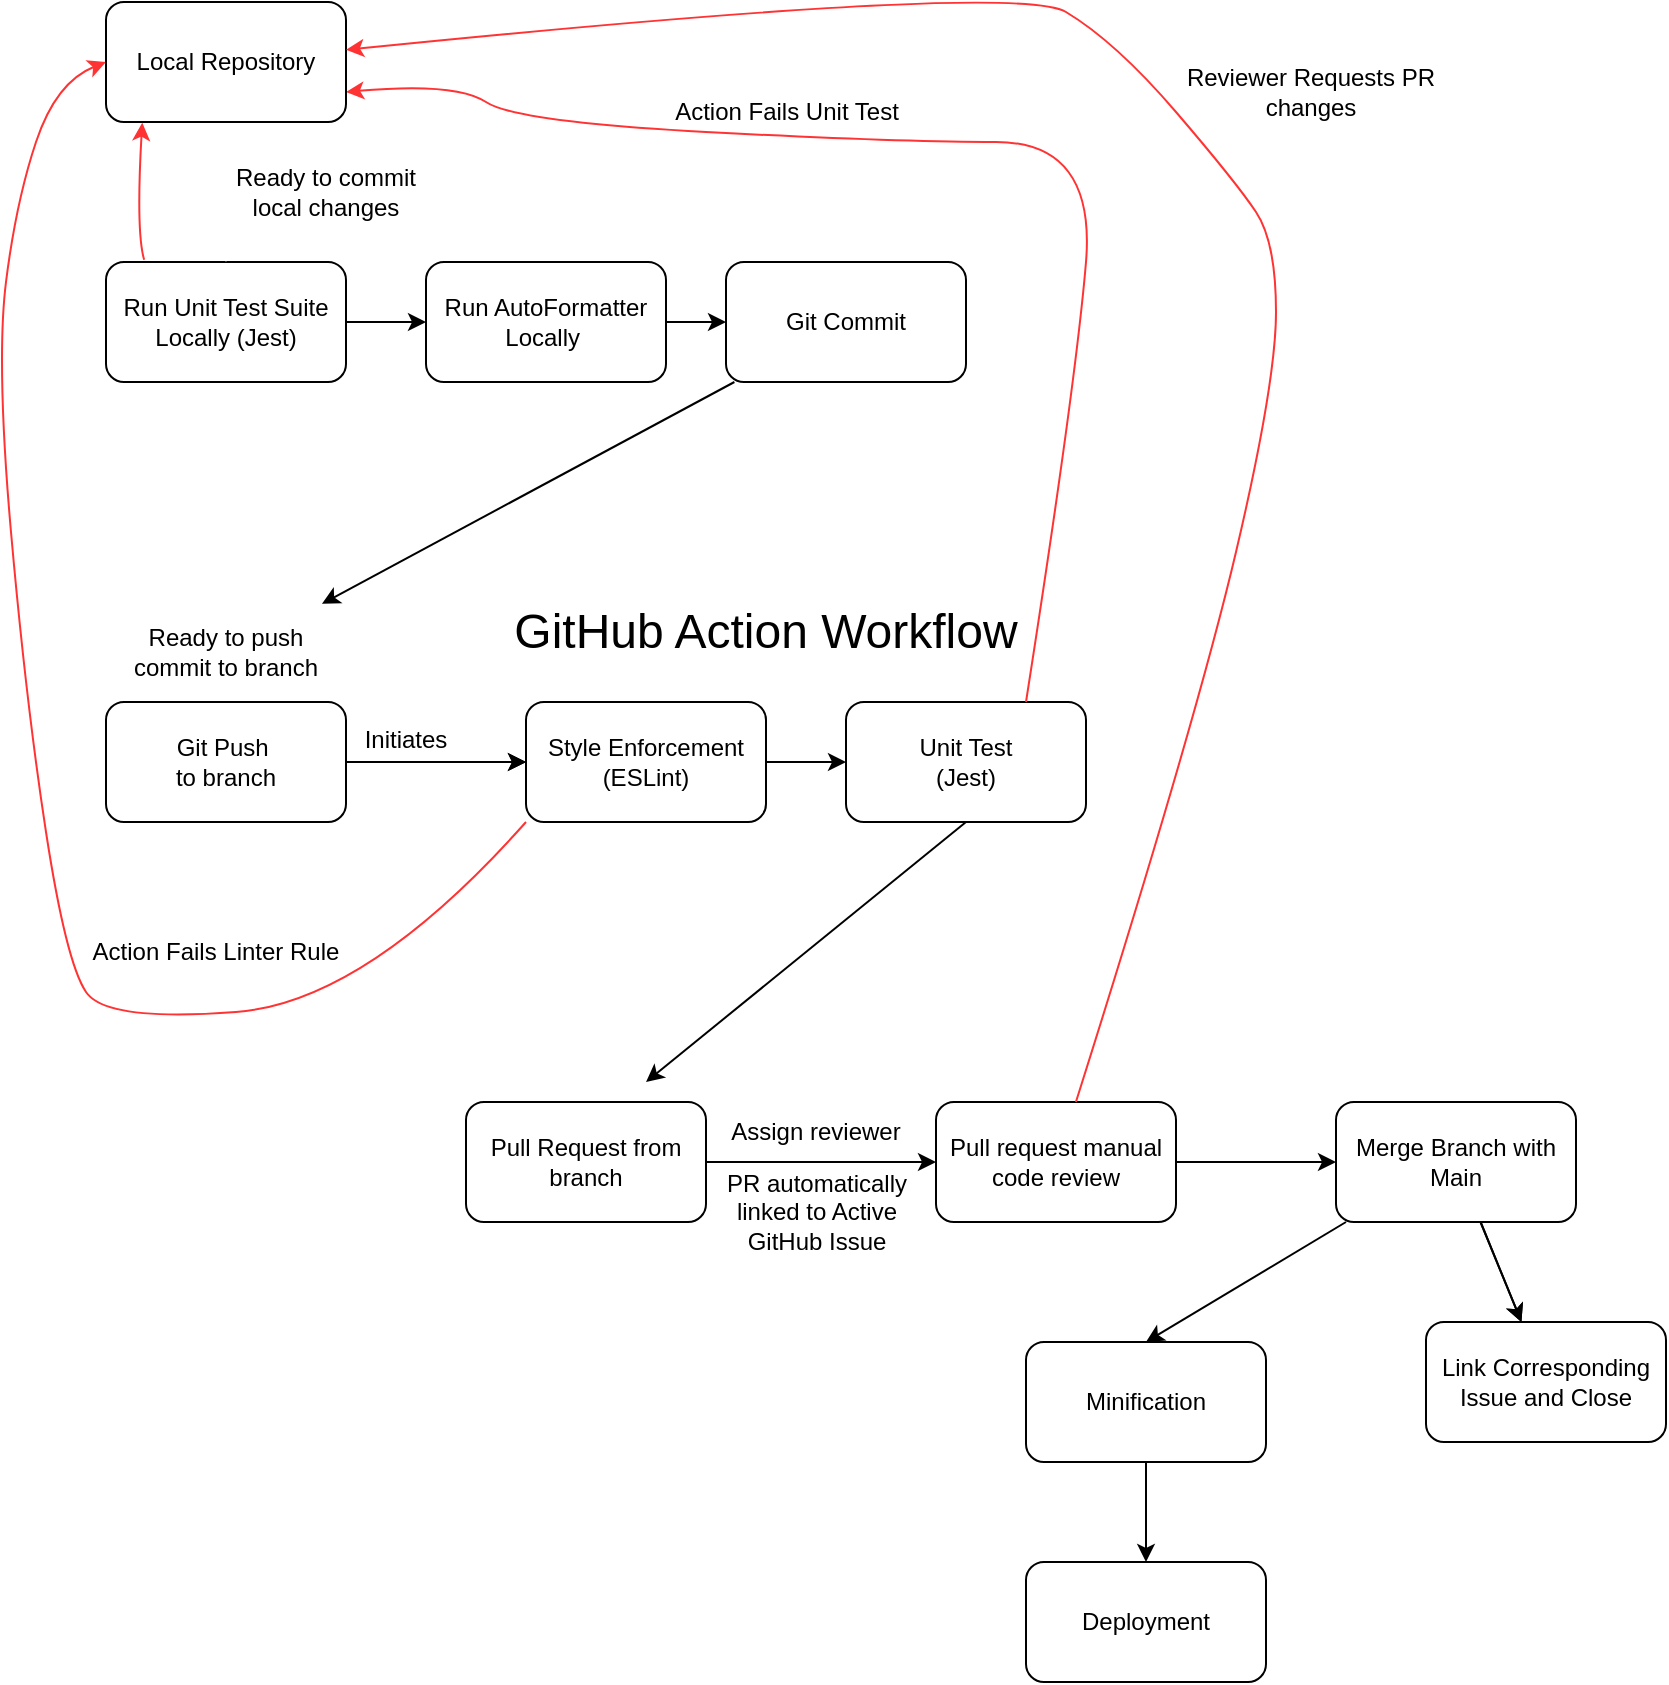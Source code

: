 <mxfile>
    <diagram id="LasZ1wvHTWYzx7lPKC6F" name="Page-1">
        <mxGraphModel dx="1313" dy="744" grid="1" gridSize="10" guides="1" tooltips="1" connect="1" arrows="1" fold="1" page="1" pageScale="1" pageWidth="850" pageHeight="1100" math="0" shadow="0">
            <root>
                <mxCell id="0"/>
                <mxCell id="1" parent="0"/>
                <mxCell id="4" value="" style="edgeStyle=none;html=1;" parent="1" source="2" target="3" edge="1">
                    <mxGeometry relative="1" as="geometry"/>
                </mxCell>
                <mxCell id="22" value="" style="edgeStyle=none;html=1;fontSize=24;" parent="1" source="2" target="3" edge="1">
                    <mxGeometry relative="1" as="geometry"/>
                </mxCell>
                <mxCell id="2" value="Git Push&amp;nbsp;&lt;br&gt;to branch" style="rounded=1;whiteSpace=wrap;html=1;" parent="1" vertex="1">
                    <mxGeometry x="55" y="380" width="120" height="60" as="geometry"/>
                </mxCell>
                <mxCell id="6" value="" style="edgeStyle=none;html=1;" parent="1" source="3" target="5" edge="1">
                    <mxGeometry relative="1" as="geometry"/>
                </mxCell>
                <mxCell id="3" value="Style Enforcement&lt;br&gt;(ESLint)" style="whiteSpace=wrap;html=1;rounded=1;" parent="1" vertex="1">
                    <mxGeometry x="265" y="380" width="120" height="60" as="geometry"/>
                </mxCell>
                <mxCell id="5" value="Unit Test&lt;br&gt;(Jest)" style="whiteSpace=wrap;html=1;rounded=1;" parent="1" vertex="1">
                    <mxGeometry x="425" y="380" width="120" height="60" as="geometry"/>
                </mxCell>
                <mxCell id="11" value="Ready to push commit to branch" style="text;html=1;strokeColor=none;fillColor=none;align=center;verticalAlign=middle;whiteSpace=wrap;rounded=0;" parent="1" vertex="1">
                    <mxGeometry x="60" y="330" width="110" height="50" as="geometry"/>
                </mxCell>
                <mxCell id="12" value="Ready to commit local changes" style="text;html=1;strokeColor=none;fillColor=none;align=center;verticalAlign=middle;whiteSpace=wrap;rounded=0;" parent="1" vertex="1">
                    <mxGeometry x="110" y="100" width="110" height="50" as="geometry"/>
                </mxCell>
                <mxCell id="13" value="&lt;font style=&quot;font-size: 24px;&quot;&gt;GitHub Action Workflow&lt;/font&gt;" style="text;html=1;strokeColor=none;fillColor=none;align=center;verticalAlign=middle;whiteSpace=wrap;rounded=0;" parent="1" vertex="1">
                    <mxGeometry x="255" y="330" width="260" height="30" as="geometry"/>
                </mxCell>
                <mxCell id="20" value="" style="edgeStyle=none;html=1;fontSize=24;" parent="1" source="14" target="19" edge="1">
                    <mxGeometry relative="1" as="geometry"/>
                </mxCell>
                <mxCell id="14" value="Run AutoFormatter Locally&amp;nbsp;" style="rounded=1;whiteSpace=wrap;html=1;" parent="1" vertex="1">
                    <mxGeometry x="215" y="160" width="120" height="60" as="geometry"/>
                </mxCell>
                <mxCell id="17" value="" style="edgeStyle=none;html=1;fontSize=24;" parent="1" source="15" target="14" edge="1">
                    <mxGeometry relative="1" as="geometry"/>
                </mxCell>
                <mxCell id="15" value="Run Unit Test Suite Locally (Jest)" style="rounded=1;whiteSpace=wrap;html=1;" parent="1" vertex="1">
                    <mxGeometry x="55" y="160" width="120" height="60" as="geometry"/>
                </mxCell>
                <mxCell id="21" value="" style="edgeStyle=none;html=1;fontSize=24;entryX=0.936;entryY=0.018;entryDx=0;entryDy=0;entryPerimeter=0;" parent="1" source="19" target="11" edge="1">
                    <mxGeometry relative="1" as="geometry"/>
                </mxCell>
                <mxCell id="19" value="Git Commit" style="whiteSpace=wrap;html=1;rounded=1;" parent="1" vertex="1">
                    <mxGeometry x="365" y="160" width="120" height="60" as="geometry"/>
                </mxCell>
                <mxCell id="23" value="&lt;span style=&quot;font-size: 12px;&quot;&gt;Initiates&lt;/span&gt;" style="text;html=1;strokeColor=none;fillColor=none;align=center;verticalAlign=middle;whiteSpace=wrap;rounded=0;fontSize=24;" parent="1" vertex="1">
                    <mxGeometry x="175" y="380" width="60" height="30" as="geometry"/>
                </mxCell>
                <mxCell id="31" value="" style="edgeStyle=none;html=1;fontSize=12;" parent="1" source="29" target="30" edge="1">
                    <mxGeometry relative="1" as="geometry"/>
                </mxCell>
                <mxCell id="29" value="Pull Request from branch" style="rounded=1;whiteSpace=wrap;html=1;fontSize=12;" parent="1" vertex="1">
                    <mxGeometry x="235" y="580" width="120" height="60" as="geometry"/>
                </mxCell>
                <mxCell id="40" value="" style="edgeStyle=none;html=1;fontSize=12;" parent="1" source="30" target="39" edge="1">
                    <mxGeometry relative="1" as="geometry"/>
                </mxCell>
                <mxCell id="30" value="Pull request manual code review" style="rounded=1;whiteSpace=wrap;html=1;fontSize=12;" parent="1" vertex="1">
                    <mxGeometry x="470" y="580" width="120" height="60" as="geometry"/>
                </mxCell>
                <mxCell id="32" value="Assign reviewer" style="text;html=1;strokeColor=none;fillColor=none;align=center;verticalAlign=middle;whiteSpace=wrap;rounded=0;fontSize=12;" parent="1" vertex="1">
                    <mxGeometry x="360" y="580" width="100" height="30" as="geometry"/>
                </mxCell>
                <mxCell id="34" value="PR automatically linked to Active GitHub Issue" style="text;html=1;strokeColor=none;fillColor=none;align=center;verticalAlign=middle;whiteSpace=wrap;rounded=0;fontSize=12;" parent="1" vertex="1">
                    <mxGeometry x="357.5" y="620" width="105" height="30" as="geometry"/>
                </mxCell>
                <mxCell id="38" value="" style="edgeStyle=none;html=1;fontSize=24;exitX=0.5;exitY=1;exitDx=0;exitDy=0;" parent="1" source="5" edge="1">
                    <mxGeometry relative="1" as="geometry">
                        <mxPoint x="574.997" y="439.1" as="sourcePoint"/>
                        <mxPoint x="325" y="570" as="targetPoint"/>
                    </mxGeometry>
                </mxCell>
                <mxCell id="42" value="" style="edgeStyle=none;html=1;fontSize=12;" parent="1" source="39" target="41" edge="1">
                    <mxGeometry relative="1" as="geometry"/>
                </mxCell>
                <mxCell id="43" value="" style="edgeStyle=none;html=1;fontSize=12;" parent="1" source="39" target="41" edge="1">
                    <mxGeometry relative="1" as="geometry"/>
                </mxCell>
                <mxCell id="39" value="Merge Branch with Main" style="whiteSpace=wrap;html=1;rounded=1;" parent="1" vertex="1">
                    <mxGeometry x="670" y="580" width="120" height="60" as="geometry"/>
                </mxCell>
                <mxCell id="41" value="Link Corresponding Issue and Close" style="whiteSpace=wrap;html=1;rounded=1;" parent="1" vertex="1">
                    <mxGeometry x="715" y="690" width="120" height="60" as="geometry"/>
                </mxCell>
                <mxCell id="44" value="Deployment" style="whiteSpace=wrap;html=1;rounded=1;" parent="1" vertex="1">
                    <mxGeometry x="515" y="810" width="120" height="60" as="geometry"/>
                </mxCell>
                <mxCell id="49" value="" style="edgeStyle=none;html=1;fontSize=12;" parent="1" source="47" target="44" edge="1">
                    <mxGeometry relative="1" as="geometry"/>
                </mxCell>
                <mxCell id="47" value="Minification" style="whiteSpace=wrap;html=1;rounded=1;" parent="1" vertex="1">
                    <mxGeometry x="515" y="700" width="120" height="60" as="geometry"/>
                </mxCell>
                <mxCell id="48" value="" style="edgeStyle=none;html=1;fontSize=24;exitX=0.5;exitY=1;exitDx=0;exitDy=0;entryX=0.5;entryY=0;entryDx=0;entryDy=0;" parent="1" target="47" edge="1">
                    <mxGeometry relative="1" as="geometry">
                        <mxPoint x="675.0" y="640" as="sourcePoint"/>
                        <mxPoint x="515" y="770" as="targetPoint"/>
                    </mxGeometry>
                </mxCell>
                <mxCell id="51" value="" style="curved=1;endArrow=classic;html=1;exitX=0;exitY=1;exitDx=0;exitDy=0;strokeColor=#FF3333;entryX=0;entryY=0.5;entryDx=0;entryDy=0;" edge="1" parent="1" source="3" target="58">
                    <mxGeometry width="50" height="50" relative="1" as="geometry">
                        <mxPoint x="255" y="470" as="sourcePoint"/>
                        <mxPoint x="35" y="80" as="targetPoint"/>
                        <Array as="points">
                            <mxPoint x="185" y="530"/>
                            <mxPoint x="55" y="540"/>
                            <mxPoint x="35" y="510"/>
                            <mxPoint x="15" y="380"/>
                            <mxPoint y="210"/>
                            <mxPoint x="10" y="130"/>
                            <mxPoint x="30" y="70"/>
                        </Array>
                    </mxGeometry>
                </mxCell>
                <mxCell id="52" value="Action Fails Linter Rule" style="text;html=1;strokeColor=none;fillColor=none;align=center;verticalAlign=middle;whiteSpace=wrap;rounded=0;" vertex="1" parent="1">
                    <mxGeometry x="45" y="490" width="130" height="30" as="geometry"/>
                </mxCell>
                <mxCell id="55" value="" style="curved=1;endArrow=classic;html=1;strokeColor=#FF3333;exitX=0.75;exitY=0;exitDx=0;exitDy=0;entryX=1;entryY=0.75;entryDx=0;entryDy=0;" edge="1" parent="1" source="5" target="58">
                    <mxGeometry width="50" height="50" relative="1" as="geometry">
                        <mxPoint x="540" y="270" as="sourcePoint"/>
                        <mxPoint x="180" y="70" as="targetPoint"/>
                        <Array as="points">
                            <mxPoint x="540" y="220"/>
                            <mxPoint x="550" y="100"/>
                            <mxPoint x="450" y="100"/>
                            <mxPoint x="260" y="90"/>
                            <mxPoint x="230" y="70"/>
                        </Array>
                    </mxGeometry>
                </mxCell>
                <mxCell id="57" value="Action Fails Unit Test" style="text;html=1;strokeColor=none;fillColor=none;align=center;verticalAlign=middle;whiteSpace=wrap;rounded=0;" vertex="1" parent="1">
                    <mxGeometry x="327.5" y="60" width="135" height="50" as="geometry"/>
                </mxCell>
                <mxCell id="60" value="" style="edgeStyle=none;html=1;strokeColor=#FFFFFF;" edge="1" parent="1" source="58" target="15">
                    <mxGeometry relative="1" as="geometry"/>
                </mxCell>
                <mxCell id="58" value="Local Repository" style="rounded=1;whiteSpace=wrap;html=1;" vertex="1" parent="1">
                    <mxGeometry x="55" y="30" width="120" height="60" as="geometry"/>
                </mxCell>
                <mxCell id="61" value="" style="curved=1;endArrow=classic;html=1;strokeColor=#FF3333;exitX=0.583;exitY=0;exitDx=0;exitDy=0;exitPerimeter=0;" edge="1" parent="1" source="30" target="58">
                    <mxGeometry width="50" height="50" relative="1" as="geometry">
                        <mxPoint x="530" y="570" as="sourcePoint"/>
                        <mxPoint x="180" y="50" as="targetPoint"/>
                        <Array as="points">
                            <mxPoint x="600" y="390"/>
                            <mxPoint x="640" y="220"/>
                            <mxPoint x="640" y="150"/>
                            <mxPoint x="620" y="120"/>
                            <mxPoint x="560" y="50"/>
                            <mxPoint x="510" y="20"/>
                        </Array>
                    </mxGeometry>
                </mxCell>
                <mxCell id="62" value="Reviewer Requests PR changes" style="text;html=1;strokeColor=none;fillColor=none;align=center;verticalAlign=middle;whiteSpace=wrap;rounded=0;" vertex="1" parent="1">
                    <mxGeometry x="590" y="50" width="135" height="50" as="geometry"/>
                </mxCell>
                <mxCell id="64" value="" style="curved=1;endArrow=classic;html=1;strokeColor=#FF3333;exitX=0.159;exitY=-0.018;exitDx=0;exitDy=0;exitPerimeter=0;entryX=0.151;entryY=1.006;entryDx=0;entryDy=0;entryPerimeter=0;" edge="1" parent="1" source="15" target="58">
                    <mxGeometry width="50" height="50" relative="1" as="geometry">
                        <mxPoint x="70" y="150" as="sourcePoint"/>
                        <mxPoint x="30" y="100" as="targetPoint"/>
                        <Array as="points">
                            <mxPoint x="70" y="145"/>
                        </Array>
                    </mxGeometry>
                </mxCell>
            </root>
        </mxGraphModel>
    </diagram>
</mxfile>